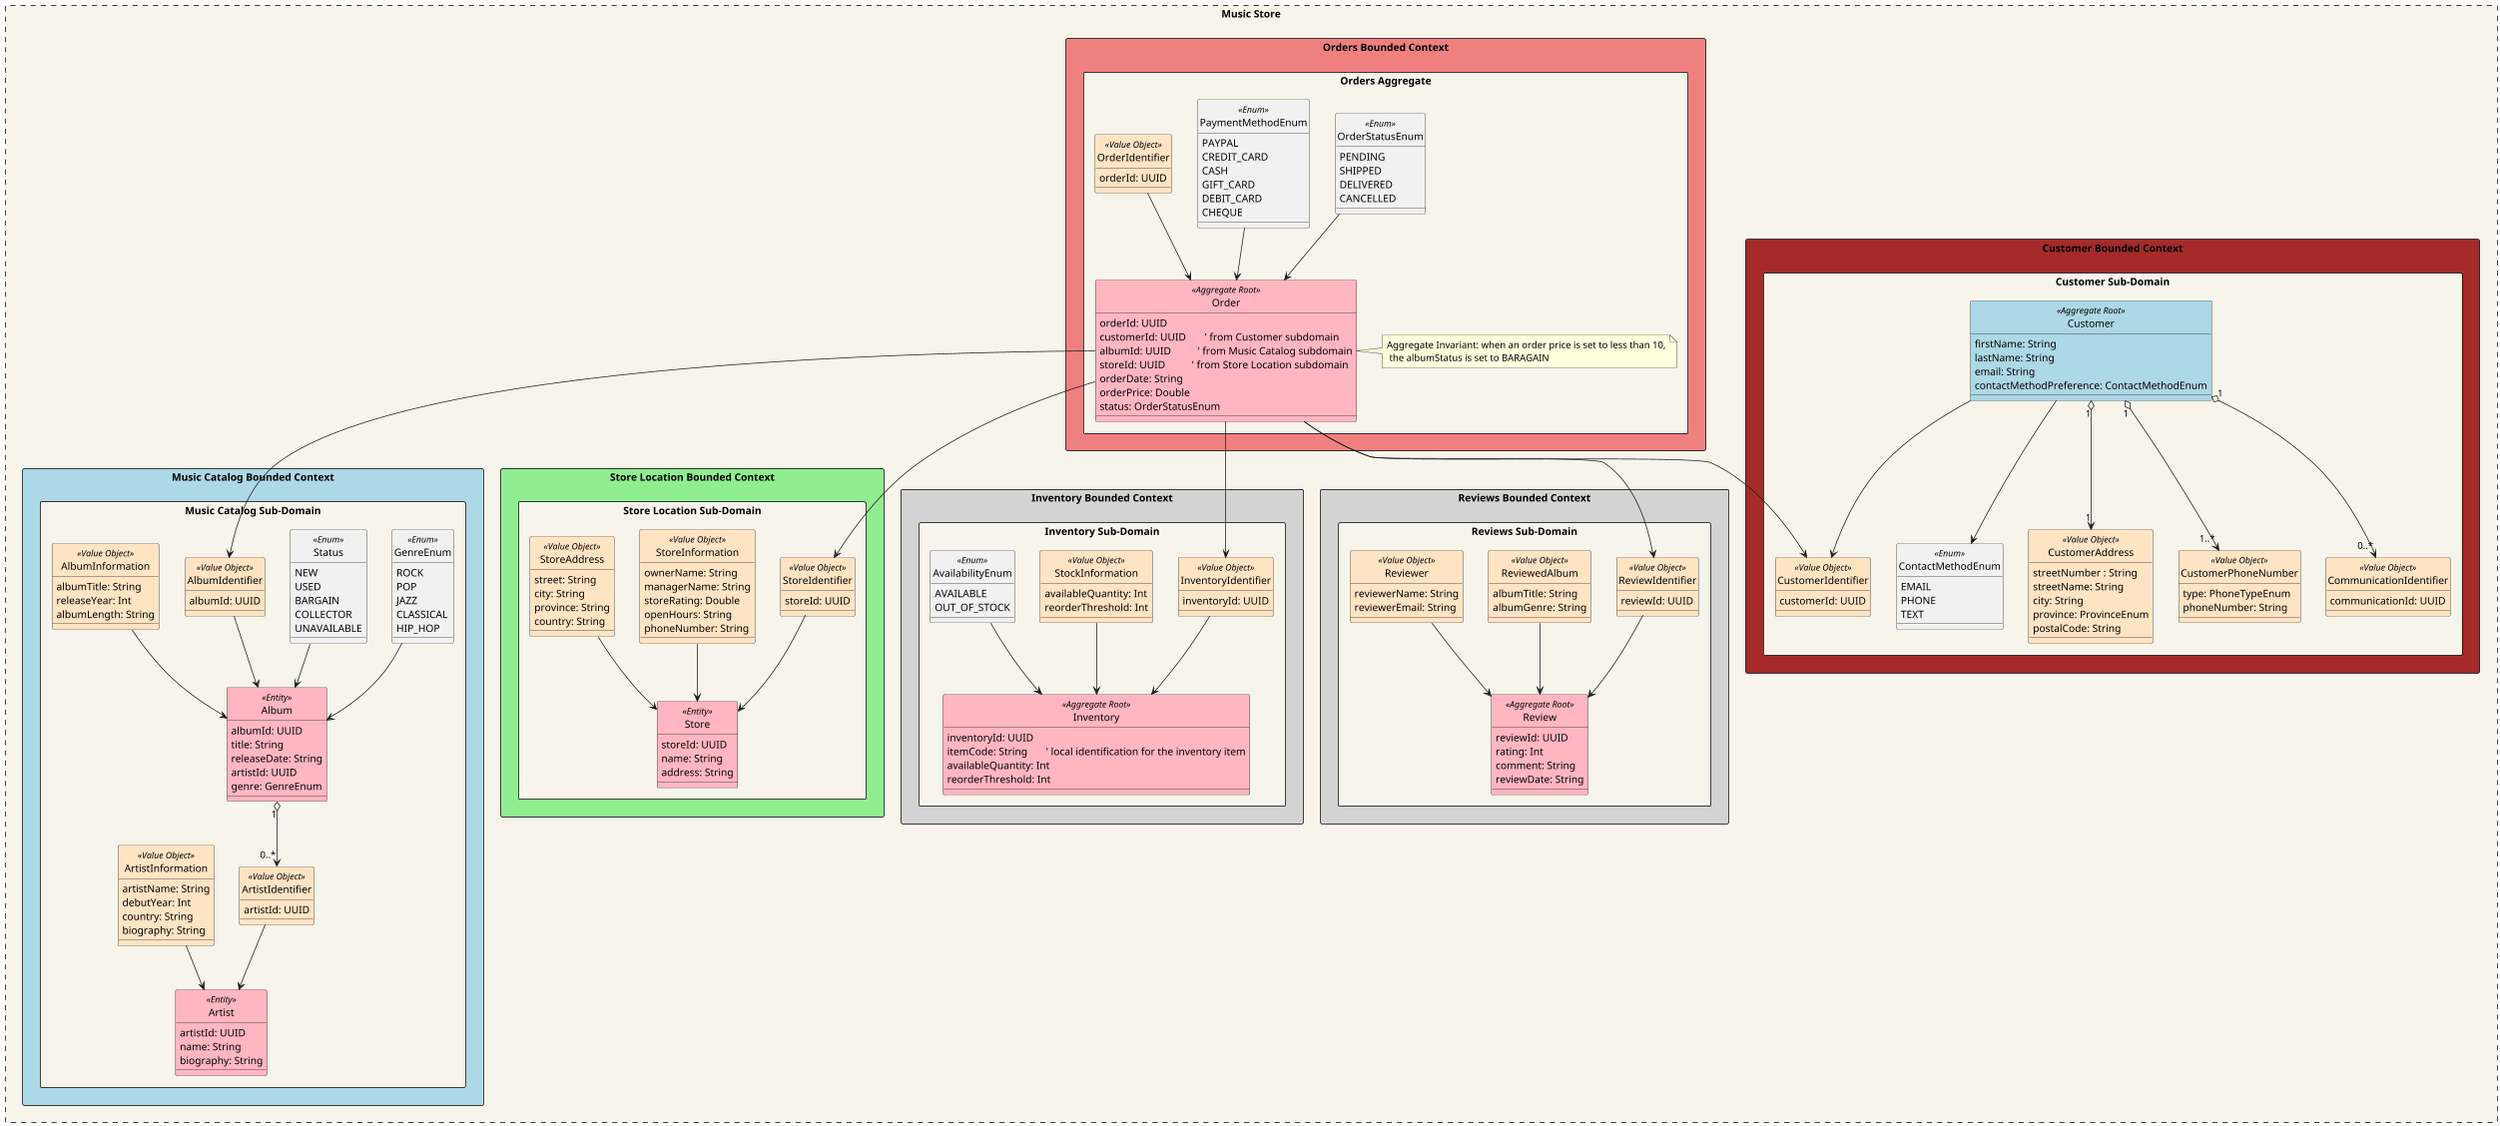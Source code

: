 @startuml
hide circle
top to bottom direction

scale 0.2
!define ENTITY(entityName) class entityName << Entity >>
!define AGGREGATE_ROOT(aggregateRootName) class aggregateRootName << Aggregate Root >>
!define VALUE_OBJECT(valueObjectName) class valueObjectName << Value Object >>
!define ENUM(enumName) class enumName << Enum >>
!pragma useVerticalIf on
skinparam dpi 350
skinparam packageStyle rectangle
skinparam rectangle {
    BackgroundColor #f7f4eb
    BorderColor Black
}

rectangle "Music Store" as BoundedContextMusicStore #line.dashed {

    ' --- Music Catalog ---
    rectangle "Music Catalog Bounded Context" as MusicCatalogContext #LightBlue {
        Package "Music Catalog Sub-Domain" <<Rectangle>> {
            ENTITY(Artist) #lightpink {
                artistId: UUID
                name: String
                biography: String
            }

            ENTITY(Album) #lightpink {
                albumId: UUID
                title: String
                releaseDate: String
                artistId: UUID
                genre: GenreEnum
            }

            ENUM(GenreEnum) {
                ROCK
                POP
                JAZZ
                CLASSICAL
                HIP_HOP
            }
            ENUM(Status) {
                    NEW
                    USED
                    BARGAIN
                    COLLECTOR
                    UNAVAILABLE
            }

            VALUE_OBJECT(AlbumIdentifier) #Bisque {
                albumId: UUID
            }
            VALUE_OBJECT(AlbumInformation) #Bisque {
                albumTitle: String
                releaseYear: Int
                albumLength: String
            }
            VALUE_OBJECT(ArtistInformation) #Bisque {
                artistName: String
                debutYear: Int
                country: String
                biography: String
            }
            VALUE_OBJECT(ArtistIdentifier) #Bisque {
                artistId: UUID
            }

            ArtistInformation --> Artist
            AlbumInformation --> Album
            ArtistIdentifier --> Artist
            AlbumIdentifier --> Album
            Album "1" o--> "0..*" ArtistIdentifier
            GenreEnum --> Album
            Status --> Album
        }
    }

    ' --- Customer ---
    rectangle "Customer Bounded Context" as CustomerContext #brown {
        Package "Customer Sub-Domain" <<Rectangle>> {
            AGGREGATE_ROOT(Customer) #lightblue {
                        firstName: String
                        lastName: String
                        email: String
                        contactMethodPreference: ContactMethodEnum
                    }

                    VALUE_OBJECT(CustomerIdentifier) #Bisque{
                        customerId: UUID
                    }

                    ENUM(ContactMethodEnum) {
                        EMAIL
                        PHONE
                        TEXT
                    }

                     VALUE_OBJECT(CustomerAddress) #Bisque{
                             streetNumber : String
                             streetName: String
                             city: String
                             province: ProvinceEnum
                             postalCode: String
                             }

                     VALUE_OBJECT(CustomerPhoneNumber) #Bisque{
                            type: PhoneTypeEnum
                            phoneNumber: String
                     }


                    VALUE_OBJECT(CommunicationIdentifier) #Bisque{
                        communicationId: UUID
                    }

                    Customer --> CustomerIdentifier
                           Customer "1" o--> "1" CustomerAddress
                           Customer "1" o--> "1..*" CustomerPhoneNumber
                            Customer --> ContactMethodEnum
                            Customer "1" o--> "0..*" CommunicationIdentifier

        }
    }

    ' --- Store Location ---
    rectangle "Store Location Bounded Context" as StoreLocationContext #LightGreen {
        Package "Store Location Sub-Domain" <<Rectangle>> {
            ENTITY(Store) #lightpink {
                storeId: UUID
                name: String
                address: String
            }

            VALUE_OBJECT(StoreIdentifier) #Bisque {
                storeId: UUID
            }
            VALUE_OBJECT(StoreInformation) #Bisque {
                ownerName: String
                managerName: String
                storeRating: Double
                openHours: String
                phoneNumber: String
            }
            VALUE_OBJECT(StoreAddress) #Bisque {
                street: String
                city: String
                province: String
                country: String
            }

            StoreAddress --> Store
            StoreInformation --> Store
            StoreIdentifier --> Store
        }
    }



    ' --- Inventory (Self-contained, no dependencies on other subdomains) ---
    rectangle "Inventory Bounded Context" as InventoryContext #LightGray {
        Package "Inventory Sub-Domain" <<Rectangle>> {
            AGGREGATE_ROOT(Inventory) #lightpink {
                inventoryId: UUID
                itemCode: String       ' local identification for the inventory item
                availableQuantity: Int
                reorderThreshold: Int
            }

            VALUE_OBJECT(InventoryIdentifier) #Bisque {
                inventoryId: UUID
            }
            VALUE_OBJECT(StockInformation) #Bisque {
                availableQuantity: Int
                reorderThreshold: Int
            }
            ENUM(AvailabilityEnum){
                AVAILABLE
                OUT_OF_STOCK
            }

            InventoryIdentifier --> Inventory
            StockInformation --> Inventory
            AvailabilityEnum --> Inventory


        }
    }

    ' --- Reviews (Self-contained, using local value objects) ---
    rectangle "Reviews Bounded Context" as ReviewsContext #LightGray {
        Package "Reviews Sub-Domain" <<Rectangle>> {
            AGGREGATE_ROOT(Review) #lightpink {
                reviewId: UUID
                rating: Int
                comment: String
                reviewDate: String
            }

            VALUE_OBJECT(ReviewIdentifier) #Bisque {
                reviewId: UUID
            }
            VALUE_OBJECT(ReviewedAlbum) #Bisque {
                albumTitle: String
                albumGenre: String
            }
            VALUE_OBJECT(Reviewer) #Bisque {
                reviewerName: String
                reviewerEmail: String
            }


            ReviewIdentifier --> Review
            ReviewedAlbum --> Review
            Reviewer --> Review
        }
    }
        ' --- Orders (Allowed to take values from other subdomains) ---
        rectangle "Orders Bounded Context" as OrdersContext #LightCoral {
            Package "Orders Aggregate" <<Rectangle>> {
                AGGREGATE_ROOT(Order) #lightpink {
                    orderId: UUID
                    customerId: UUID       ' from Customer subdomain
                    albumId: UUID          ' from Music Catalog subdomain
                    storeId: UUID          ' from Store Location subdomain
                    orderDate: String
                    orderPrice: Double
                    status: OrderStatusEnum
                }

                ENUM(OrderStatusEnum) {
                    PENDING
                    SHIPPED
                    DELIVERED
                    CANCELLED
                }
                ENUM(PaymentMethodEnum) {
                    PAYPAL
                    CREDIT_CARD
                    CASH
                    GIFT_CARD
                    DEBIT_CARD
                    CHEQUE
                }

                VALUE_OBJECT(OrderIdentifier) #Bisque {
                    orderId: UUID
                }

                PaymentMethodEnum --> Order
                OrderIdentifier --> Order
                OrderStatusEnum --> Order
                Order --> CustomerIdentifier
                Order --> AlbumIdentifier
                Order --> StoreIdentifier
                Order --> InventoryIdentifier
                Order --> ReviewIdentifier

                note right of Order
                              Aggregate Invariant: when an order price is set to less than 10,
                               the albumStatus is set to BARAGAIN
                            end note
            }
        }
}
@enduml

